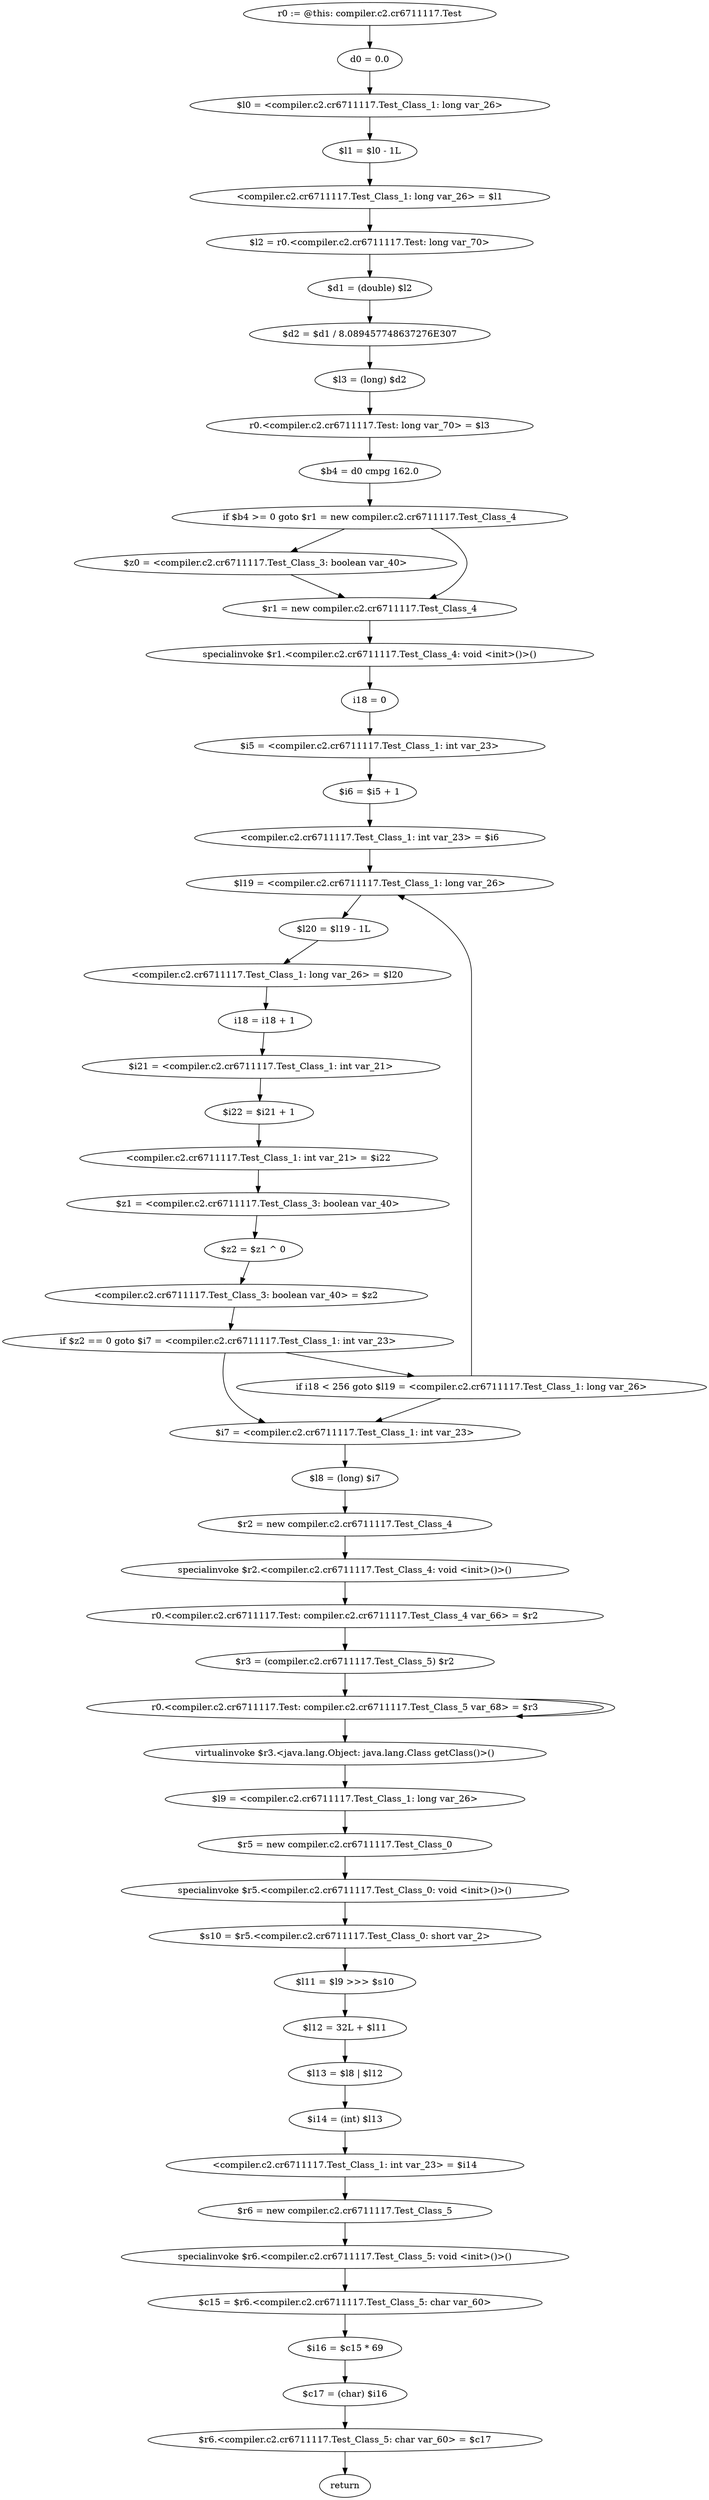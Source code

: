 digraph "unitGraph" {
    "r0 := @this: compiler.c2.cr6711117.Test"
    "d0 = 0.0"
    "$l0 = <compiler.c2.cr6711117.Test_Class_1: long var_26>"
    "$l1 = $l0 - 1L"
    "<compiler.c2.cr6711117.Test_Class_1: long var_26> = $l1"
    "$l2 = r0.<compiler.c2.cr6711117.Test: long var_70>"
    "$d1 = (double) $l2"
    "$d2 = $d1 / 8.089457748637276E307"
    "$l3 = (long) $d2"
    "r0.<compiler.c2.cr6711117.Test: long var_70> = $l3"
    "$b4 = d0 cmpg 162.0"
    "if $b4 >= 0 goto $r1 = new compiler.c2.cr6711117.Test_Class_4"
    "$z0 = <compiler.c2.cr6711117.Test_Class_3: boolean var_40>"
    "$r1 = new compiler.c2.cr6711117.Test_Class_4"
    "specialinvoke $r1.<compiler.c2.cr6711117.Test_Class_4: void <init>()>()"
    "i18 = 0"
    "$i5 = <compiler.c2.cr6711117.Test_Class_1: int var_23>"
    "$i6 = $i5 + 1"
    "<compiler.c2.cr6711117.Test_Class_1: int var_23> = $i6"
    "$l19 = <compiler.c2.cr6711117.Test_Class_1: long var_26>"
    "$l20 = $l19 - 1L"
    "<compiler.c2.cr6711117.Test_Class_1: long var_26> = $l20"
    "i18 = i18 + 1"
    "$i21 = <compiler.c2.cr6711117.Test_Class_1: int var_21>"
    "$i22 = $i21 + 1"
    "<compiler.c2.cr6711117.Test_Class_1: int var_21> = $i22"
    "$z1 = <compiler.c2.cr6711117.Test_Class_3: boolean var_40>"
    "$z2 = $z1 ^ 0"
    "<compiler.c2.cr6711117.Test_Class_3: boolean var_40> = $z2"
    "if $z2 == 0 goto $i7 = <compiler.c2.cr6711117.Test_Class_1: int var_23>"
    "if i18 < 256 goto $l19 = <compiler.c2.cr6711117.Test_Class_1: long var_26>"
    "$i7 = <compiler.c2.cr6711117.Test_Class_1: int var_23>"
    "$l8 = (long) $i7"
    "$r2 = new compiler.c2.cr6711117.Test_Class_4"
    "specialinvoke $r2.<compiler.c2.cr6711117.Test_Class_4: void <init>()>()"
    "r0.<compiler.c2.cr6711117.Test: compiler.c2.cr6711117.Test_Class_4 var_66> = $r2"
    "$r3 = (compiler.c2.cr6711117.Test_Class_5) $r2"
    "r0.<compiler.c2.cr6711117.Test: compiler.c2.cr6711117.Test_Class_5 var_68> = $r3"
    "virtualinvoke $r3.<java.lang.Object: java.lang.Class getClass()>()"
    "$l9 = <compiler.c2.cr6711117.Test_Class_1: long var_26>"
    "$r5 = new compiler.c2.cr6711117.Test_Class_0"
    "specialinvoke $r5.<compiler.c2.cr6711117.Test_Class_0: void <init>()>()"
    "$s10 = $r5.<compiler.c2.cr6711117.Test_Class_0: short var_2>"
    "$l11 = $l9 >>> $s10"
    "$l12 = 32L + $l11"
    "$l13 = $l8 | $l12"
    "$i14 = (int) $l13"
    "<compiler.c2.cr6711117.Test_Class_1: int var_23> = $i14"
    "$r6 = new compiler.c2.cr6711117.Test_Class_5"
    "specialinvoke $r6.<compiler.c2.cr6711117.Test_Class_5: void <init>()>()"
    "$c15 = $r6.<compiler.c2.cr6711117.Test_Class_5: char var_60>"
    "$i16 = $c15 * 69"
    "$c17 = (char) $i16"
    "$r6.<compiler.c2.cr6711117.Test_Class_5: char var_60> = $c17"
    "return"
    "r0 := @this: compiler.c2.cr6711117.Test"->"d0 = 0.0";
    "d0 = 0.0"->"$l0 = <compiler.c2.cr6711117.Test_Class_1: long var_26>";
    "$l0 = <compiler.c2.cr6711117.Test_Class_1: long var_26>"->"$l1 = $l0 - 1L";
    "$l1 = $l0 - 1L"->"<compiler.c2.cr6711117.Test_Class_1: long var_26> = $l1";
    "<compiler.c2.cr6711117.Test_Class_1: long var_26> = $l1"->"$l2 = r0.<compiler.c2.cr6711117.Test: long var_70>";
    "$l2 = r0.<compiler.c2.cr6711117.Test: long var_70>"->"$d1 = (double) $l2";
    "$d1 = (double) $l2"->"$d2 = $d1 / 8.089457748637276E307";
    "$d2 = $d1 / 8.089457748637276E307"->"$l3 = (long) $d2";
    "$l3 = (long) $d2"->"r0.<compiler.c2.cr6711117.Test: long var_70> = $l3";
    "r0.<compiler.c2.cr6711117.Test: long var_70> = $l3"->"$b4 = d0 cmpg 162.0";
    "$b4 = d0 cmpg 162.0"->"if $b4 >= 0 goto $r1 = new compiler.c2.cr6711117.Test_Class_4";
    "if $b4 >= 0 goto $r1 = new compiler.c2.cr6711117.Test_Class_4"->"$z0 = <compiler.c2.cr6711117.Test_Class_3: boolean var_40>";
    "if $b4 >= 0 goto $r1 = new compiler.c2.cr6711117.Test_Class_4"->"$r1 = new compiler.c2.cr6711117.Test_Class_4";
    "$z0 = <compiler.c2.cr6711117.Test_Class_3: boolean var_40>"->"$r1 = new compiler.c2.cr6711117.Test_Class_4";
    "$r1 = new compiler.c2.cr6711117.Test_Class_4"->"specialinvoke $r1.<compiler.c2.cr6711117.Test_Class_4: void <init>()>()";
    "specialinvoke $r1.<compiler.c2.cr6711117.Test_Class_4: void <init>()>()"->"i18 = 0";
    "i18 = 0"->"$i5 = <compiler.c2.cr6711117.Test_Class_1: int var_23>";
    "$i5 = <compiler.c2.cr6711117.Test_Class_1: int var_23>"->"$i6 = $i5 + 1";
    "$i6 = $i5 + 1"->"<compiler.c2.cr6711117.Test_Class_1: int var_23> = $i6";
    "<compiler.c2.cr6711117.Test_Class_1: int var_23> = $i6"->"$l19 = <compiler.c2.cr6711117.Test_Class_1: long var_26>";
    "$l19 = <compiler.c2.cr6711117.Test_Class_1: long var_26>"->"$l20 = $l19 - 1L";
    "$l20 = $l19 - 1L"->"<compiler.c2.cr6711117.Test_Class_1: long var_26> = $l20";
    "<compiler.c2.cr6711117.Test_Class_1: long var_26> = $l20"->"i18 = i18 + 1";
    "i18 = i18 + 1"->"$i21 = <compiler.c2.cr6711117.Test_Class_1: int var_21>";
    "$i21 = <compiler.c2.cr6711117.Test_Class_1: int var_21>"->"$i22 = $i21 + 1";
    "$i22 = $i21 + 1"->"<compiler.c2.cr6711117.Test_Class_1: int var_21> = $i22";
    "<compiler.c2.cr6711117.Test_Class_1: int var_21> = $i22"->"$z1 = <compiler.c2.cr6711117.Test_Class_3: boolean var_40>";
    "$z1 = <compiler.c2.cr6711117.Test_Class_3: boolean var_40>"->"$z2 = $z1 ^ 0";
    "$z2 = $z1 ^ 0"->"<compiler.c2.cr6711117.Test_Class_3: boolean var_40> = $z2";
    "<compiler.c2.cr6711117.Test_Class_3: boolean var_40> = $z2"->"if $z2 == 0 goto $i7 = <compiler.c2.cr6711117.Test_Class_1: int var_23>";
    "if $z2 == 0 goto $i7 = <compiler.c2.cr6711117.Test_Class_1: int var_23>"->"if i18 < 256 goto $l19 = <compiler.c2.cr6711117.Test_Class_1: long var_26>";
    "if $z2 == 0 goto $i7 = <compiler.c2.cr6711117.Test_Class_1: int var_23>"->"$i7 = <compiler.c2.cr6711117.Test_Class_1: int var_23>";
    "if i18 < 256 goto $l19 = <compiler.c2.cr6711117.Test_Class_1: long var_26>"->"$i7 = <compiler.c2.cr6711117.Test_Class_1: int var_23>";
    "if i18 < 256 goto $l19 = <compiler.c2.cr6711117.Test_Class_1: long var_26>"->"$l19 = <compiler.c2.cr6711117.Test_Class_1: long var_26>";
    "$i7 = <compiler.c2.cr6711117.Test_Class_1: int var_23>"->"$l8 = (long) $i7";
    "$l8 = (long) $i7"->"$r2 = new compiler.c2.cr6711117.Test_Class_4";
    "$r2 = new compiler.c2.cr6711117.Test_Class_4"->"specialinvoke $r2.<compiler.c2.cr6711117.Test_Class_4: void <init>()>()";
    "specialinvoke $r2.<compiler.c2.cr6711117.Test_Class_4: void <init>()>()"->"r0.<compiler.c2.cr6711117.Test: compiler.c2.cr6711117.Test_Class_4 var_66> = $r2";
    "r0.<compiler.c2.cr6711117.Test: compiler.c2.cr6711117.Test_Class_4 var_66> = $r2"->"$r3 = (compiler.c2.cr6711117.Test_Class_5) $r2";
    "$r3 = (compiler.c2.cr6711117.Test_Class_5) $r2"->"r0.<compiler.c2.cr6711117.Test: compiler.c2.cr6711117.Test_Class_5 var_68> = $r3";
    "r0.<compiler.c2.cr6711117.Test: compiler.c2.cr6711117.Test_Class_5 var_68> = $r3"->"r0.<compiler.c2.cr6711117.Test: compiler.c2.cr6711117.Test_Class_5 var_68> = $r3";
    "r0.<compiler.c2.cr6711117.Test: compiler.c2.cr6711117.Test_Class_5 var_68> = $r3"->"virtualinvoke $r3.<java.lang.Object: java.lang.Class getClass()>()";
    "virtualinvoke $r3.<java.lang.Object: java.lang.Class getClass()>()"->"$l9 = <compiler.c2.cr6711117.Test_Class_1: long var_26>";
    "$l9 = <compiler.c2.cr6711117.Test_Class_1: long var_26>"->"$r5 = new compiler.c2.cr6711117.Test_Class_0";
    "$r5 = new compiler.c2.cr6711117.Test_Class_0"->"specialinvoke $r5.<compiler.c2.cr6711117.Test_Class_0: void <init>()>()";
    "specialinvoke $r5.<compiler.c2.cr6711117.Test_Class_0: void <init>()>()"->"$s10 = $r5.<compiler.c2.cr6711117.Test_Class_0: short var_2>";
    "$s10 = $r5.<compiler.c2.cr6711117.Test_Class_0: short var_2>"->"$l11 = $l9 >>> $s10";
    "$l11 = $l9 >>> $s10"->"$l12 = 32L + $l11";
    "$l12 = 32L + $l11"->"$l13 = $l8 | $l12";
    "$l13 = $l8 | $l12"->"$i14 = (int) $l13";
    "$i14 = (int) $l13"->"<compiler.c2.cr6711117.Test_Class_1: int var_23> = $i14";
    "<compiler.c2.cr6711117.Test_Class_1: int var_23> = $i14"->"$r6 = new compiler.c2.cr6711117.Test_Class_5";
    "$r6 = new compiler.c2.cr6711117.Test_Class_5"->"specialinvoke $r6.<compiler.c2.cr6711117.Test_Class_5: void <init>()>()";
    "specialinvoke $r6.<compiler.c2.cr6711117.Test_Class_5: void <init>()>()"->"$c15 = $r6.<compiler.c2.cr6711117.Test_Class_5: char var_60>";
    "$c15 = $r6.<compiler.c2.cr6711117.Test_Class_5: char var_60>"->"$i16 = $c15 * 69";
    "$i16 = $c15 * 69"->"$c17 = (char) $i16";
    "$c17 = (char) $i16"->"$r6.<compiler.c2.cr6711117.Test_Class_5: char var_60> = $c17";
    "$r6.<compiler.c2.cr6711117.Test_Class_5: char var_60> = $c17"->"return";
}
